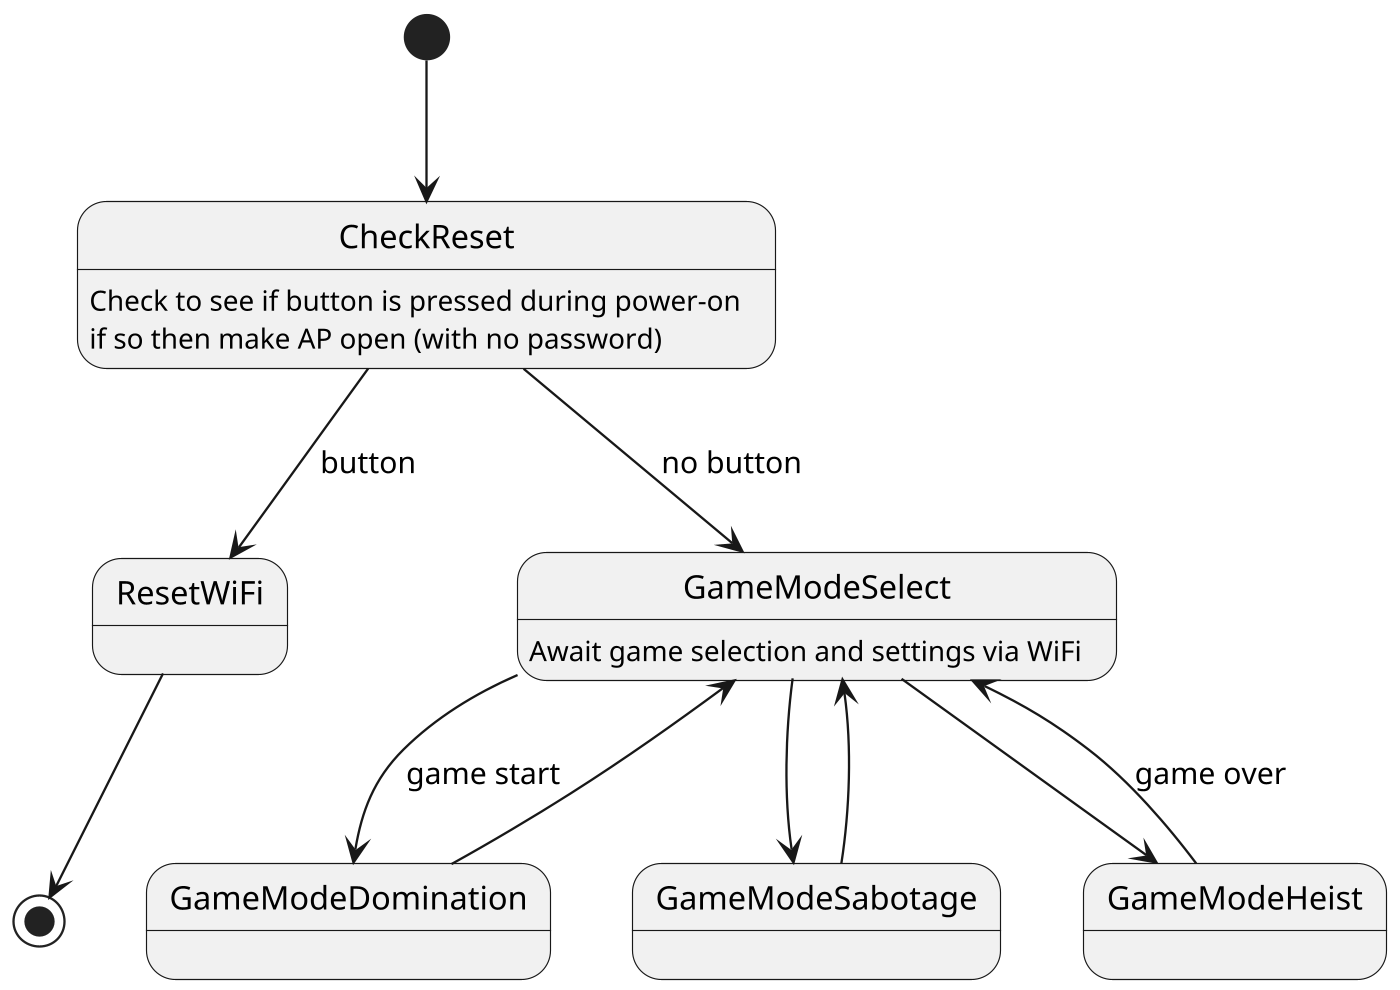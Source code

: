 @startuml
scale 1400 width
[*] --> CheckReset
CheckReset : Check to see if button is pressed during power-on
CheckReset : if so then make AP open (with no password)
CheckReset --> ResetWiFi : button
ResetWiFi --> [*]

CheckReset --> GameModeSelect : no button
GameModeSelect : Await game selection and settings via WiFi
GameModeSelect --> GameModeDomination : game start
GameModeSelect --> GameModeSabotage
GameModeSelect --> GameModeHeist
GameModeDomination --> GameModeSelect
GameModeSabotage --> GameModeSelect 
GameModeHeist --> GameModeSelect : game over
@enduml